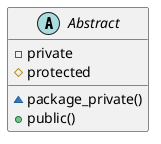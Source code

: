 @startuml diagrama8

    abstract Abstract {
        -private
        #protected
        ~package_private()
        +public()
    }

    

@enduml